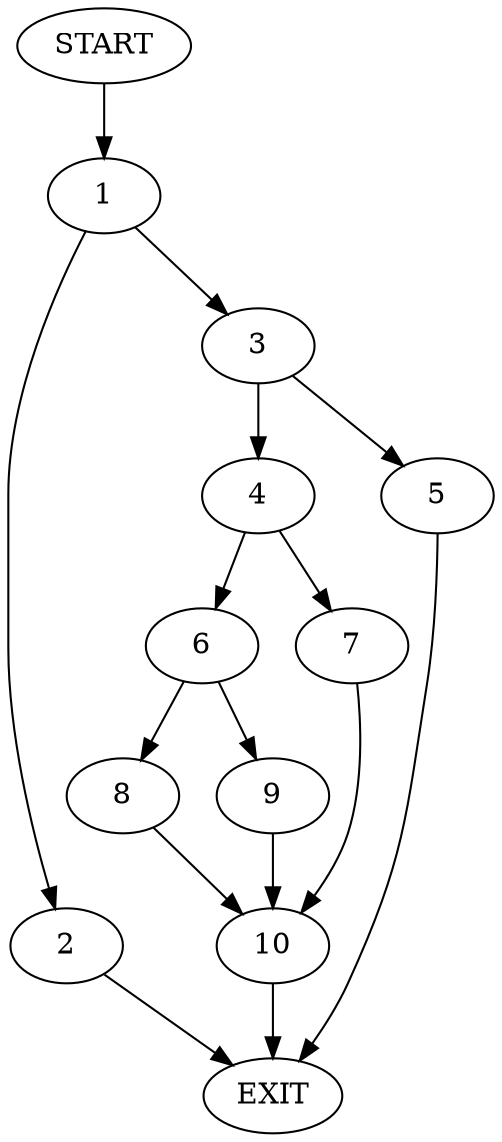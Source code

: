 digraph {
0 [label="START"]
11 [label="EXIT"]
0 -> 1
1 -> 2
1 -> 3
2 -> 11
3 -> 4
3 -> 5
5 -> 11
4 -> 6
4 -> 7
6 -> 8
6 -> 9
7 -> 10
10 -> 11
9 -> 10
8 -> 10
}
